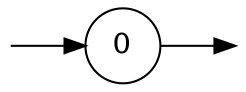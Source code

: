 /* Origins.
    0 [label = "0"]
*/
digraph
{
  vcsn_context = "lal_char(ab)_b"
  rankdir = LR
  {
    node [style = invis, shape = none, label = "", width = 0, height = 0]
    I0
    F0
  }
  {
    node [shape = circle]
    0
  }
  I0 -> 0
  0 -> F0
}
